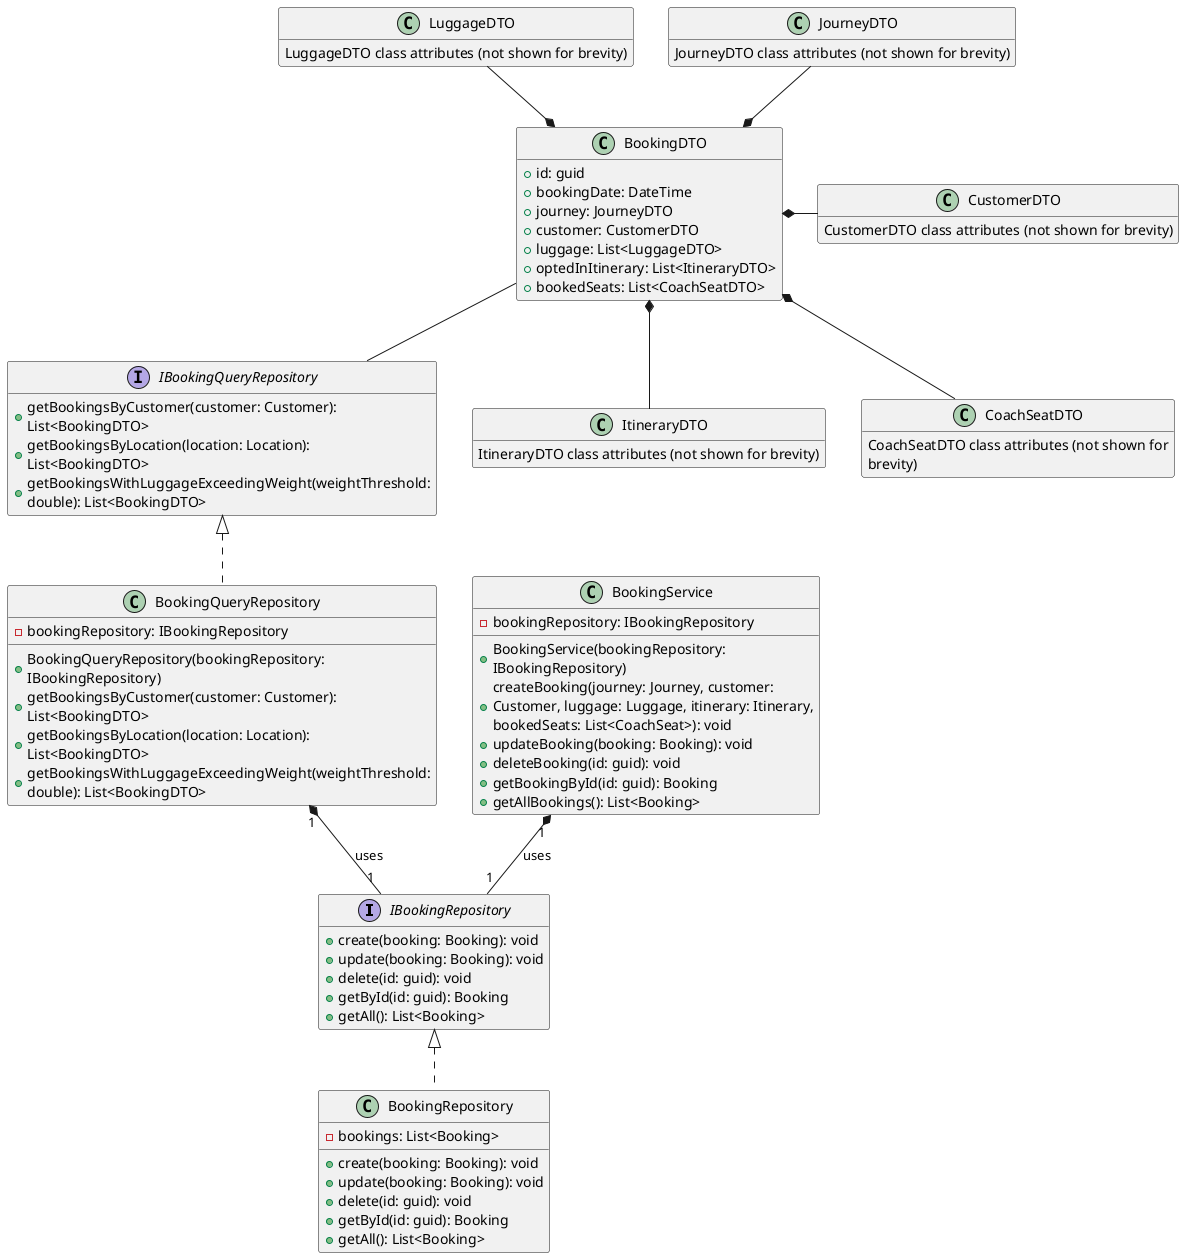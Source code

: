 @startuml BookingApp

skinparam wrapWidth 350
hide empty members

interface IBookingRepository {
  + create(booking: Booking): void
  + update(booking: Booking): void
  + delete(id: guid): void
  + getById(id: guid): Booking
  + getAll(): List<Booking>
}

class BookingRepository implements IBookingRepository {
  - bookings: List<Booking>
  + create(booking: Booking): void
  + update(booking: Booking): void
  + delete(id: guid): void
  + getById(id: guid): Booking
  + getAll(): List<Booking>
}

class BookingService {
  - bookingRepository: IBookingRepository
  + BookingService(bookingRepository: IBookingRepository)
  + createBooking(journey: Journey, customer: Customer, luggage: Luggage, itinerary: Itinerary, bookedSeats: List<CoachSeat>): void
  + updateBooking(booking: Booking): void
  + deleteBooking(id: guid): void
  + getBookingById(id: guid): Booking
  + getAllBookings(): List<Booking>
}

interface IBookingQueryRepository {
  + getBookingsByCustomer(customer: Customer): List<BookingDTO>
  + getBookingsByLocation(location: Location): List<BookingDTO>
  + getBookingsWithLuggageExceedingWeight(weightThreshold: double): List<BookingDTO>
}

class BookingQueryRepository implements IBookingQueryRepository {
  - bookingRepository: IBookingRepository
  + BookingQueryRepository(bookingRepository: IBookingRepository)
  + getBookingsByCustomer(customer: Customer): List<BookingDTO>
  + getBookingsByLocation(location: Location): List<BookingDTO>
  + getBookingsWithLuggageExceedingWeight(weightThreshold: double): List<BookingDTO>
}

class BookingDTO {
  + id: guid
  + bookingDate: DateTime
  + journey: JourneyDTO
  + customer: CustomerDTO
  + luggage: List<LuggageDTO>
  + optedInItinerary: List<ItineraryDTO>
  + bookedSeats: List<CoachSeatDTO>
}

class JourneyDTO {
  JourneyDTO class attributes (not shown for brevity)
}

class CustomerDTO {
  CustomerDTO class attributes (not shown for brevity)
}

class LuggageDTO {
  LuggageDTO class attributes (not shown for brevity)
}

class ItineraryDTO {
  ItineraryDTO class attributes (not shown for brevity)
}

class CoachSeatDTO {
  CoachSeatDTO class attributes (not shown for brevity)
}

BookingService "1" *-- "1" IBookingRepository: "uses"
BookingQueryRepository "1" *-- "1" IBookingRepository: "uses"
IBookingQueryRepository -up- BookingDTO
BookingDTO *-up- JourneyDTO
BookingDTO *- CustomerDTO
BookingDTO *-up- LuggageDTO
BookingDTO *-- ItineraryDTO
BookingDTO *-- CoachSeatDTO
@enduml
